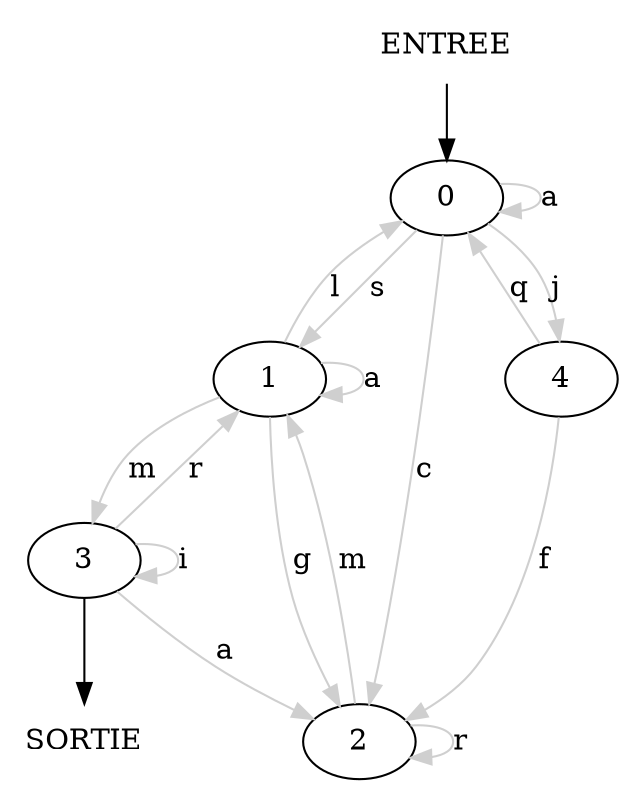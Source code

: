 digraph test_graph{
e[ label="ENTREE" shape=none]
s[ label="SORTIE" shape=none]
0 [label="0"]
1 [label="1"]
2 [label="2"]
3 [label="3"]
4 [label="4"];
e -> 0  ;
0 -> 0 [label="a" color=grey81 ] 
0 -> 1 [label="s" color=grey81 ] 
0 -> 2 [label="c" color=grey81 ] 
0 -> 4 [label="j" color=grey81 ] 
1 -> 0 [label="l" color=grey81 ] 
1 -> 1 [label="a" color=grey81 ] 
1 -> 2 [label="g" color=grey81 ] 
1 -> 3 [label="m" color=grey81 ] 
2 -> 1 [label="m" color=grey81 ] 
2 -> 2 [label="r" color=grey81 ] 
3 -> s ;
3 -> 1 [label="r" color=grey81 ] 
3 -> 2 [label="a" color=grey81 ] 
3 -> 3 [label="i" color=grey81 ] 
4 -> 0 [label="q" color=grey81 ] 
4 -> 2 [label="f" color=grey81 ] }